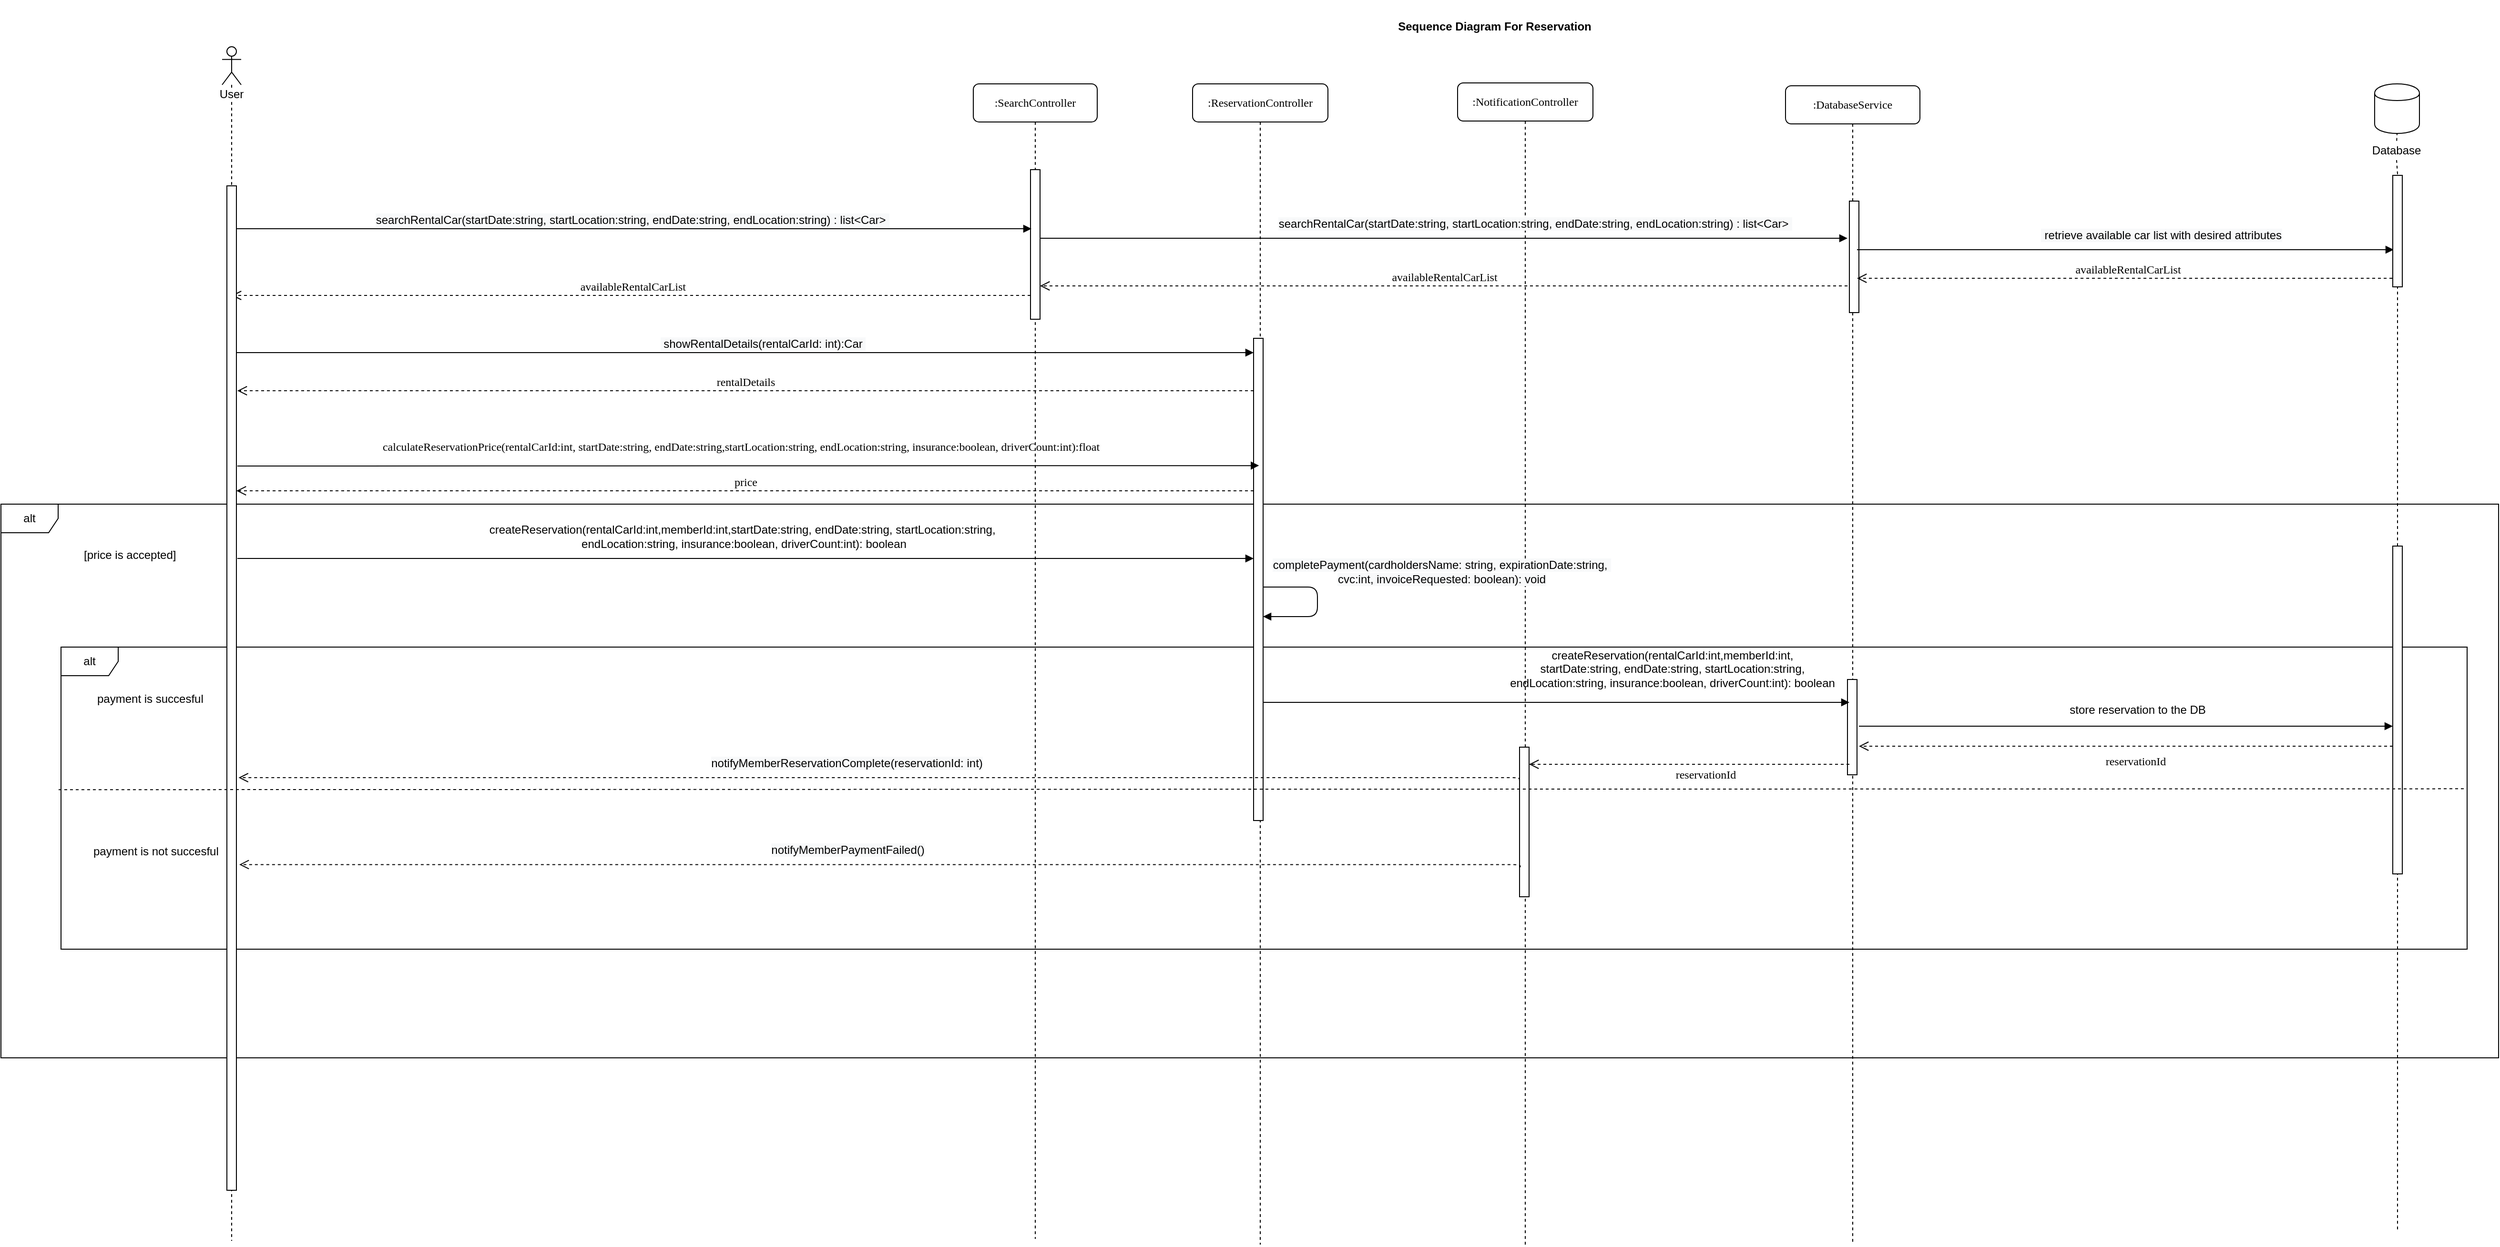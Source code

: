 <mxfile version="13.1.14" type="google"><diagram name="Page-1" id="13e1069c-82ec-6db2-03f1-153e76fe0fe0"><mxGraphModel dx="2343" dy="1233" grid="0" gridSize="10" guides="0" tooltips="1" connect="1" arrows="1" fold="1" page="0" pageScale="1" pageWidth="1100" pageHeight="850" background="#ffffff" math="0" shadow="0"><root><mxCell id="0"/><mxCell id="1" parent="0"/><mxCell id="2mEJihvLGWSnD44SEvs8-29" value="alt" style="shape=umlFrame;whiteSpace=wrap;html=1;" parent="1" vertex="1"><mxGeometry x="-790" y="469" width="2620" height="581" as="geometry"/></mxCell><mxCell id="2mEJihvLGWSnD44SEvs8-39" value="alt" style="shape=umlFrame;whiteSpace=wrap;html=1;" parent="1" vertex="1"><mxGeometry x="-727" y="619" width="2524" height="317" as="geometry"/></mxCell><mxCell id="2mEJihvLGWSnD44SEvs8-24" value=":NotificationController" style="shape=umlLifeline;perimeter=lifelinePerimeter;whiteSpace=wrap;html=1;container=1;collapsible=0;recursiveResize=0;outlineConnect=0;rounded=1;shadow=0;comic=0;labelBackgroundColor=none;strokeWidth=1;fontFamily=Verdana;fontSize=12;align=center;" parent="1" vertex="1"><mxGeometry x="738" y="27" width="142" height="1220" as="geometry"/></mxCell><mxCell id="2mEJihvLGWSnD44SEvs8-49" value="" style="html=1;points=[];perimeter=orthogonalPerimeter;rounded=0;shadow=0;comic=0;labelBackgroundColor=none;strokeColor=#000000;strokeWidth=1;fillColor=#FFFFFF;fontFamily=Verdana;fontSize=12;fontColor=#000000;align=center;" parent="2mEJihvLGWSnD44SEvs8-24" vertex="1"><mxGeometry x="65" y="697" width="10" height="157" as="geometry"/></mxCell><mxCell id="7baba1c4bc27f4b0-2" value=":SearchController" style="shape=umlLifeline;perimeter=lifelinePerimeter;whiteSpace=wrap;html=1;container=1;collapsible=0;recursiveResize=0;outlineConnect=0;rounded=1;shadow=0;comic=0;labelBackgroundColor=none;strokeWidth=1;fontFamily=Verdana;fontSize=12;align=center;" parent="1" vertex="1"><mxGeometry x="230" y="28" width="130" height="1212" as="geometry"/></mxCell><mxCell id="7baba1c4bc27f4b0-10" value="" style="html=1;points=[];perimeter=orthogonalPerimeter;rounded=0;shadow=0;comic=0;labelBackgroundColor=none;strokeWidth=1;fontFamily=Verdana;fontSize=12;align=center;" parent="7baba1c4bc27f4b0-2" vertex="1"><mxGeometry x="60" y="90" width="10" height="157" as="geometry"/></mxCell><mxCell id="7baba1c4bc27f4b0-4" value=":ReservationController" style="shape=umlLifeline;perimeter=lifelinePerimeter;whiteSpace=wrap;html=1;container=1;collapsible=0;recursiveResize=0;outlineConnect=0;rounded=1;shadow=0;comic=0;labelBackgroundColor=none;strokeWidth=1;fontFamily=Verdana;fontSize=12;align=center;" parent="1" vertex="1"><mxGeometry x="460" y="28" width="142" height="1218" as="geometry"/></mxCell><mxCell id="7baba1c4bc27f4b0-13" value="" style="html=1;points=[];perimeter=orthogonalPerimeter;rounded=0;shadow=0;comic=0;labelBackgroundColor=none;strokeWidth=1;fontFamily=Verdana;fontSize=12;align=center;" parent="7baba1c4bc27f4b0-4" vertex="1"><mxGeometry x="64" y="267" width="10" height="506" as="geometry"/></mxCell><mxCell id="2mEJihvLGWSnD44SEvs8-37" value="" style="endArrow=block;endFill=1;endSize=6;html=1;" parent="7baba1c4bc27f4b0-4" source="7baba1c4bc27f4b0-13" target="7baba1c4bc27f4b0-13" edge="1"><mxGeometry width="100" relative="1" as="geometry"><mxPoint x="76" y="547" as="sourcePoint"/><mxPoint x="184" y="552" as="targetPoint"/><Array as="points"><mxPoint x="131" y="528"/><mxPoint x="131" y="559"/></Array></mxGeometry></mxCell><mxCell id="2mEJihvLGWSnD44SEvs8-38" value="&lt;span style=&quot;font-size: 12px ; text-align: left ; background-color: rgb(248 , 249 , 250)&quot;&gt;completePayment(cardholdersName: string,&amp;nbsp;expirationDate:string,&amp;nbsp;&lt;/span&gt;&lt;br style=&quot;padding: 0px ; margin: 0px ; font-size: 12px ; text-align: left ; background-color: rgb(248 , 249 , 250)&quot;&gt;&lt;span style=&quot;font-size: 12px ; text-align: left ; background-color: rgb(248 , 249 , 250)&quot;&gt;cvc:int, invoiceRequested: boolean): void&lt;/span&gt;" style="edgeLabel;html=1;align=center;verticalAlign=middle;resizable=0;points=[];" parent="2mEJihvLGWSnD44SEvs8-37" vertex="1" connectable="0"><mxGeometry x="-0.237" y="-12" relative="1" as="geometry"><mxPoint x="131" y="-28" as="offset"/></mxGeometry></mxCell><mxCell id="7baba1c4bc27f4b0-5" value=":DatabaseService" style="shape=umlLifeline;perimeter=lifelinePerimeter;whiteSpace=wrap;html=1;container=1;collapsible=0;recursiveResize=0;outlineConnect=0;rounded=1;shadow=0;comic=0;labelBackgroundColor=none;strokeWidth=1;fontFamily=Verdana;fontSize=12;align=center;" parent="1" vertex="1"><mxGeometry x="1082" y="30" width="141" height="1215" as="geometry"/></mxCell><mxCell id="2mEJihvLGWSnD44SEvs8-47" value="" style="html=1;points=[];perimeter=orthogonalPerimeter;rounded=0;shadow=0;comic=0;labelBackgroundColor=none;strokeColor=#000000;strokeWidth=1;fillColor=#FFFFFF;fontFamily=Verdana;fontSize=12;fontColor=#000000;align=center;" parent="7baba1c4bc27f4b0-5" vertex="1"><mxGeometry x="67" y="121" width="10" height="117" as="geometry"/></mxCell><mxCell id="2mEJihvLGWSnD44SEvs8-48" value="" style="html=1;points=[];perimeter=orthogonalPerimeter;rounded=0;shadow=0;comic=0;labelBackgroundColor=none;strokeColor=#000000;strokeWidth=1;fillColor=#FFFFFF;fontFamily=Verdana;fontSize=12;fontColor=#000000;align=center;" parent="7baba1c4bc27f4b0-5" vertex="1"><mxGeometry x="65" y="623" width="10" height="100" as="geometry"/></mxCell><mxCell id="7baba1c4bc27f4b0-17" value="&lt;span style=&quot;font-family: &amp;#34;helvetica&amp;#34; ; text-align: left&quot;&gt;createReservation(rentalCarId:int,memberId:int,startDate:string, endDate:string, startLocation:string,&amp;nbsp;&lt;/span&gt;&lt;br style=&quot;padding: 0px ; margin: 0px ; font-family: &amp;#34;helvetica&amp;#34; ; text-align: left&quot;&gt;&lt;span style=&quot;font-family: &amp;#34;helvetica&amp;#34; ; text-align: left&quot;&gt;endLocation:string, insurance:boolean, driverCount:int): boolean&lt;/span&gt;" style="html=1;verticalAlign=bottom;endArrow=block;labelBackgroundColor=none;fontFamily=Verdana;fontSize=12;edgeStyle=elbowEdgeStyle;elbow=vertical;" parent="1" target="7baba1c4bc27f4b0-13" edge="1"><mxGeometry x="-0.004" y="6" relative="1" as="geometry"><mxPoint x="-542" y="526" as="sourcePoint"/><Array as="points"><mxPoint x="499" y="526"/><mxPoint x="515" y="526"/><mxPoint x="18" y="523"/><mxPoint x="-469" y="441"/><mxPoint x="387.5" y="493"/><mxPoint x="417.5" y="463"/><mxPoint x="497.5" y="443"/><mxPoint x="447.5" y="323"/></Array><mxPoint x="497" y="526" as="targetPoint"/><mxPoint as="offset"/></mxGeometry></mxCell><mxCell id="7baba1c4bc27f4b0-20" value="&lt;span style=&quot;font-family: &amp;#34;helvetica&amp;#34; ; text-align: left ; background-color: rgb(248 , 249 , 250)&quot;&gt;searchRentalCar(startDate:string, startLocation:string, endDate:string,&amp;nbsp;&lt;/span&gt;&lt;span style=&quot;font-family: &amp;#34;helvetica&amp;#34; ; text-align: left ; background-color: rgb(248 , 249 , 250)&quot;&gt;endLocation:string) : list&amp;lt;Car&amp;gt;&amp;nbsp;&lt;/span&gt;" style="html=1;verticalAlign=bottom;endArrow=block;labelBackgroundColor=none;fontFamily=Verdana;fontSize=12;edgeStyle=elbowEdgeStyle;elbow=vertical;" parent="1" source="7baba1c4bc27f4b0-10" edge="1"><mxGeometry x="0.226" y="6" relative="1" as="geometry"><mxPoint x="650" y="230" as="sourcePoint"/><mxPoint x="1147" y="190" as="targetPoint"/><Array as="points"><mxPoint x="350" y="190"/><mxPoint x="760" y="200"/><mxPoint x="690" y="185"/></Array><mxPoint as="offset"/></mxGeometry></mxCell><mxCell id="7baba1c4bc27f4b0-21" value="&lt;span style=&quot;font-family: &amp;#34;helvetica&amp;#34; ; text-align: left&quot;&gt;&amp;nbsp;&lt;/span&gt;availableRentalCarList" style="html=1;verticalAlign=bottom;endArrow=open;dashed=1;endSize=8;labelBackgroundColor=none;fontFamily=Verdana;fontSize=12;edgeStyle=elbowEdgeStyle;elbow=vertical;" parent="1" source="7baba1c4bc27f4b0-10" target="Q7UwtsliU7LenJTDQlE5-2" edge="1"><mxGeometry relative="1" as="geometry"><mxPoint x="154" y="213.88" as="targetPoint"/><Array as="points"><mxPoint x="230" y="250"/><mxPoint x="240" y="240"/><mxPoint x="190" y="214"/><mxPoint x="230" y="197"/><mxPoint x="700" y="260"/></Array><mxPoint x="230" y="214" as="sourcePoint"/></mxGeometry></mxCell><mxCell id="7baba1c4bc27f4b0-26" value="&lt;span style=&quot;font-family: &amp;#34;helvetica&amp;#34; ; text-align: left ; background-color: rgb(248 , 249 , 250)&quot;&gt;&amp;nbsp;retrieve available car list with desired attributes&lt;/span&gt;" style="html=1;verticalAlign=bottom;endArrow=block;labelBackgroundColor=none;fontFamily=Verdana;fontSize=12;" parent="1" edge="1"><mxGeometry x="0.133" y="6" relative="1" as="geometry"><mxPoint x="1157" y="202" as="sourcePoint"/><Array as="points"><mxPoint x="1172" y="202"/></Array><mxPoint x="1720" y="202" as="targetPoint"/><mxPoint as="offset"/></mxGeometry></mxCell><mxCell id="7baba1c4bc27f4b0-30" value="availableRentalCarList" style="html=1;verticalAlign=bottom;endArrow=open;dashed=1;endSize=8;labelBackgroundColor=none;fontFamily=Verdana;fontSize=12;edgeStyle=elbowEdgeStyle;elbow=vertical;" parent="1" edge="1"><mxGeometry relative="1" as="geometry"><mxPoint x="1157" y="232" as="targetPoint"/><Array as="points"><mxPoint x="1232" y="232"/><mxPoint x="1172" y="223"/></Array><mxPoint x="1724.5" y="232" as="sourcePoint"/></mxGeometry></mxCell><mxCell id="7baba1c4bc27f4b0-11" value="&lt;span style=&quot;font-family: &amp;#34;helvetica&amp;#34; ; text-align: left ; background-color: rgb(248 , 249 , 250)&quot;&gt;searchRentalCar(startDate:string, startLocation:string, endDate:string,&amp;nbsp;&lt;/span&gt;&lt;span style=&quot;font-family: &amp;#34;helvetica&amp;#34; ; text-align: left ; background-color: rgb(248 , 249 , 250)&quot;&gt;endLocation:string) : list&amp;lt;Car&amp;gt;&amp;nbsp;&lt;/span&gt;" style="html=1;verticalAlign=bottom;endArrow=block;labelBackgroundColor=none;fontFamily=Verdana;fontSize=12;edgeStyle=elbowEdgeStyle;elbow=vertical;" parent="1" source="Q7UwtsliU7LenJTDQlE5-2" edge="1"><mxGeometry relative="1" as="geometry"><mxPoint x="155" y="180" as="sourcePoint"/><mxPoint x="291" y="180" as="targetPoint"/><Array as="points"><mxPoint x="240" y="180"/></Array></mxGeometry></mxCell><mxCell id="7baba1c4bc27f4b0-14" value="&lt;span style=&quot;font-family: &amp;#34;helvetica&amp;#34; ; text-align: left ; background-color: rgb(248 , 249 , 250)&quot;&gt;&lt;br&gt;&amp;nbsp;showRentalDetails(rentalCarId: int):Car&amp;nbsp;&lt;/span&gt;" style="html=1;verticalAlign=bottom;endArrow=block;labelBackgroundColor=none;fontFamily=Verdana;fontSize=12;edgeStyle=elbowEdgeStyle;elbow=vertical;" parent="1" source="Q7UwtsliU7LenJTDQlE5-2" target="7baba1c4bc27f4b0-13" edge="1"><mxGeometry x="0.13" y="-50" relative="1" as="geometry"><mxPoint x="155" y="200" as="sourcePoint"/><Array as="points"><mxPoint x="330" y="310"/><mxPoint x="190" y="260"/><mxPoint x="380" y="240"/></Array><mxPoint x="-49" y="-50" as="offset"/></mxGeometry></mxCell><mxCell id="Q7UwtsliU7LenJTDQlE5-2" value="User" style="shape=umlLifeline;participant=umlActor;perimeter=lifelinePerimeter;whiteSpace=wrap;html=1;container=1;collapsible=0;recursiveResize=0;verticalAlign=top;spacingTop=36;labelBackgroundColor=#ffffff;outlineConnect=0;" parent="1" vertex="1"><mxGeometry x="-558" y="-11" width="20" height="1253" as="geometry"/></mxCell><mxCell id="7baba1c4bc27f4b0-22" value="" style="html=1;points=[];perimeter=orthogonalPerimeter;rounded=0;shadow=0;comic=0;labelBackgroundColor=none;strokeWidth=1;fontFamily=Verdana;fontSize=12;align=center;" parent="Q7UwtsliU7LenJTDQlE5-2" vertex="1"><mxGeometry x="5" y="146" width="10" height="1054" as="geometry"/></mxCell><mxCell id="Q7UwtsliU7LenJTDQlE5-5" value="availableRentalCarList" style="html=1;verticalAlign=bottom;endArrow=open;dashed=1;endSize=8;labelBackgroundColor=none;fontFamily=Verdana;fontSize=12;edgeStyle=elbowEdgeStyle;elbow=vertical;" parent="1" target="7baba1c4bc27f4b0-10" edge="1"><mxGeometry relative="1" as="geometry"><mxPoint x="620" y="231" as="targetPoint"/><Array as="points"><mxPoint x="680" y="240"/><mxPoint x="695" y="231"/></Array><mxPoint x="1147" y="240" as="sourcePoint"/></mxGeometry></mxCell><mxCell id="Q7UwtsliU7LenJTDQlE5-6" value="rentalDetails" style="html=1;verticalAlign=bottom;endArrow=open;dashed=1;endSize=8;labelBackgroundColor=none;fontFamily=Verdana;fontSize=12;" parent="1" source="7baba1c4bc27f4b0-13" edge="1"><mxGeometry relative="1" as="geometry"><mxPoint x="-542" y="350" as="targetPoint"/><mxPoint x="444" y="335" as="sourcePoint"/><Array as="points"><mxPoint x="420" y="350"/><mxPoint x="390" y="350"/><mxPoint x="350" y="350"/><mxPoint x="320" y="350"/><mxPoint x="190" y="350"/></Array></mxGeometry></mxCell><mxCell id="Q7UwtsliU7LenJTDQlE5-14" value="reservationId" style="html=1;verticalAlign=bottom;endArrow=open;dashed=1;endSize=8;labelBackgroundColor=none;fontFamily=Verdana;fontSize=12;edgeStyle=elbowEdgeStyle;elbow=vertical;" parent="1" edge="1"><mxGeometry x="-0.035" y="22" relative="1" as="geometry"><mxPoint x="813" y="742" as="targetPoint"/><Array as="points"><mxPoint x="989" y="742"/><mxPoint x="850" y="809"/><mxPoint x="970" y="579"/><mxPoint x="672.5" y="730"/><mxPoint x="687.5" y="701"/></Array><mxPoint x="1149" y="742" as="sourcePoint"/><mxPoint x="11" y="-2" as="offset"/></mxGeometry></mxCell><mxCell id="Q7UwtsliU7LenJTDQlE5-15" value="&lt;span style=&quot;font-family: &amp;#34;helvetica&amp;#34; ; text-align: left ; background-color: rgb(248 , 249 , 250)&quot;&gt;notifyMemberReservationComplete(reservationId: int)&lt;/span&gt;" style="html=1;verticalAlign=bottom;endArrow=open;dashed=1;endSize=8;labelBackgroundColor=none;fontFamily=Verdana;fontSize=12;edgeStyle=elbowEdgeStyle;elbow=vertical;entryX=1.224;entryY=0.589;entryDx=0;entryDy=0;entryPerimeter=0;exitX=-0.009;exitY=0.222;exitDx=0;exitDy=0;exitPerimeter=0;" parent="1" source="2mEJihvLGWSnD44SEvs8-49" target="7baba1c4bc27f4b0-22" edge="1"><mxGeometry x="0.052" y="-6" relative="1" as="geometry"><mxPoint x="-297" y="709" as="targetPoint"/><Array as="points"><mxPoint x="386" y="756"/><mxPoint x="241" y="709"/><mxPoint x="276" y="500"/><mxPoint x="589" y="631"/></Array><mxPoint x="806" y="756" as="sourcePoint"/><mxPoint as="offset"/></mxGeometry></mxCell><mxCell id="Q7UwtsliU7LenJTDQlE5-16" value="&lt;span style=&quot;font-family: &amp;#34;helvetica&amp;#34;&quot;&gt;store reservation to the DB&lt;/span&gt;" style="html=1;verticalAlign=bottom;endArrow=block;labelBackgroundColor=none;fontFamily=Verdana;fontSize=12;edgeStyle=elbowEdgeStyle;elbow=vertical;" parent="1" target="2mEJihvLGWSnD44SEvs8-12" edge="1"><mxGeometry x="0.043" y="8" relative="1" as="geometry"><mxPoint x="1159" y="702" as="sourcePoint"/><Array as="points"><mxPoint x="1442" y="702"/><mxPoint x="1405" y="729"/><mxPoint x="1362" y="548"/><mxPoint x="1390" y="535"/><mxPoint x="1324" y="692"/><mxPoint x="1459" y="682"/><mxPoint x="1489" y="652"/><mxPoint x="1569" y="632"/><mxPoint x="1519" y="512"/></Array><mxPoint x="1717" y="692" as="targetPoint"/><mxPoint as="offset"/></mxGeometry></mxCell><mxCell id="Q7UwtsliU7LenJTDQlE5-17" value="reservationId" style="html=1;verticalAlign=bottom;endArrow=open;dashed=1;endSize=8;labelBackgroundColor=none;fontFamily=Verdana;fontSize=12;edgeStyle=elbowEdgeStyle;elbow=vertical;" parent="1" source="2mEJihvLGWSnD44SEvs8-12" edge="1"><mxGeometry y="27" relative="1" as="geometry"><mxPoint x="1159" y="723" as="targetPoint"/><Array as="points"><mxPoint x="1438" y="723"/><mxPoint x="1431" y="768"/><mxPoint x="1425" y="559"/><mxPoint x="1244.5" y="717"/><mxPoint x="1324.5" y="732"/><mxPoint x="1014.5" y="722"/><mxPoint x="1029.5" y="713"/></Array><mxPoint x="1712.5" y="717" as="sourcePoint"/><mxPoint x="10" y="-2" as="offset"/></mxGeometry></mxCell><mxCell id="2mEJihvLGWSnD44SEvs8-2" value="&lt;b&gt;Sequence Diagram For Reservation&lt;/b&gt;" style="text;html=1;strokeColor=none;fillColor=none;align=center;verticalAlign=middle;whiteSpace=wrap;rounded=0;" parent="1" vertex="1"><mxGeometry x="558" y="-60" width="438" height="55" as="geometry"/></mxCell><mxCell id="2mEJihvLGWSnD44SEvs8-3" value="" style="shape=cylinder;whiteSpace=wrap;html=1;boundedLbl=1;backgroundOutline=1;" parent="1" vertex="1"><mxGeometry x="1700" y="28" width="47" height="52" as="geometry"/></mxCell><mxCell id="2mEJihvLGWSnD44SEvs8-9" value="" style="endArrow=none;dashed=1;html=1;entryX=0.5;entryY=1;entryDx=0;entryDy=0;exitX=0.503;exitY=-0.01;exitDx=0;exitDy=0;exitPerimeter=0;" parent="1" source="2mEJihvLGWSnD44SEvs8-14" target="2mEJihvLGWSnD44SEvs8-3" edge="1"><mxGeometry width="50" height="50" relative="1" as="geometry"><mxPoint x="1760" y="122" as="sourcePoint"/><mxPoint x="1389" y="231" as="targetPoint"/></mxGeometry></mxCell><mxCell id="2mEJihvLGWSnD44SEvs8-10" value="" style="html=1;points=[];perimeter=orthogonalPerimeter;rounded=0;shadow=0;comic=0;labelBackgroundColor=none;strokeColor=#000000;strokeWidth=1;fillColor=#FFFFFF;fontFamily=Verdana;fontSize=12;fontColor=#000000;align=center;" parent="1" vertex="1"><mxGeometry x="1719" y="124" width="10" height="117" as="geometry"/></mxCell><mxCell id="2mEJihvLGWSnD44SEvs8-11" value="" style="endArrow=none;dashed=1;html=1;entryX=0.5;entryY=1;entryDx=0;entryDy=0;" parent="1" source="2mEJihvLGWSnD44SEvs8-12" target="2mEJihvLGWSnD44SEvs8-10" edge="1"><mxGeometry width="50" height="50" relative="1" as="geometry"><mxPoint x="1724" y="863" as="sourcePoint"/><mxPoint x="1725.5" y="128" as="targetPoint"/></mxGeometry></mxCell><mxCell id="2mEJihvLGWSnD44SEvs8-14" value="Database" style="text;html=1;strokeColor=none;fillColor=none;align=center;verticalAlign=middle;whiteSpace=wrap;rounded=0;" parent="1" vertex="1"><mxGeometry x="1703" y="88" width="40" height="20" as="geometry"/></mxCell><mxCell id="2mEJihvLGWSnD44SEvs8-22" value="" style="endArrow=none;dashed=1;html=1;entryX=0.5;entryY=1;entryDx=0;entryDy=0;exitX=0.503;exitY=-0.01;exitDx=0;exitDy=0;exitPerimeter=0;" parent="1" source="2mEJihvLGWSnD44SEvs8-10" target="2mEJihvLGWSnD44SEvs8-14" edge="1"><mxGeometry width="50" height="50" relative="1" as="geometry"><mxPoint x="1724.03" y="122.83" as="sourcePoint"/><mxPoint x="1723.5" y="79" as="targetPoint"/></mxGeometry></mxCell><mxCell id="2mEJihvLGWSnD44SEvs8-27" value="calculateReservationPrice(rentalCarId:int, startDate:string, endDate:string,startLocation:string, endLocation:string, insurance:boolean, driverCount:int):float&lt;div style=&quot;padding: 0px ; margin: 0px&quot;&gt;&lt;br style=&quot;padding: 0px ; margin: 0px ; font-family: &amp;#34;helvetica&amp;#34; ; text-align: left ; background-color: rgb(248 , 249 , 250)&quot;&gt;&lt;/div&gt;" style="html=1;verticalAlign=bottom;endArrow=block;labelBackgroundColor=none;fontFamily=Verdana;fontSize=12;edgeStyle=elbowEdgeStyle;elbow=vertical;entryX=-0.35;entryY=0.907;entryDx=0;entryDy=0;entryPerimeter=0;" parent="1" edge="1"><mxGeometry x="1" y="-544" relative="1" as="geometry"><mxPoint x="-542" y="429" as="sourcePoint"/><Array as="points"><mxPoint x="27.17" y="428.56"/><mxPoint x="-459.83" y="346.56"/><mxPoint x="396.67" y="398.56"/><mxPoint x="426.67" y="368.56"/><mxPoint x="506.67" y="348.56"/><mxPoint x="456.67" y="228.56"/></Array><mxPoint x="529.67" y="428.66" as="targetPoint"/><mxPoint y="5" as="offset"/></mxGeometry></mxCell><mxCell id="2mEJihvLGWSnD44SEvs8-28" value="price" style="html=1;verticalAlign=bottom;endArrow=open;dashed=1;endSize=8;labelBackgroundColor=none;fontFamily=Verdana;fontSize=12;" parent="1" source="7baba1c4bc27f4b0-13" target="7baba1c4bc27f4b0-22" edge="1"><mxGeometry relative="1" as="geometry"><mxPoint x="-540" y="455" as="targetPoint"/><mxPoint x="519.33" y="455" as="sourcePoint"/><Array as="points"><mxPoint x="415.33" y="455"/><mxPoint x="385.33" y="455"/><mxPoint x="345.33" y="455"/><mxPoint x="315.33" y="455"/><mxPoint x="185.33" y="455"/></Array></mxGeometry></mxCell><mxCell id="2mEJihvLGWSnD44SEvs8-31" value="[price is accepted]" style="text;strokeColor=none;fillColor=none;align=left;verticalAlign=middle;spacingTop=-1;spacingLeft=4;spacingRight=4;rotatable=0;labelPosition=right;points=[];portConstraint=eastwest;" parent="1" vertex="1"><mxGeometry x="-729" y="515" width="20" height="14" as="geometry"/></mxCell><mxCell id="2mEJihvLGWSnD44SEvs8-12" value="" style="html=1;points=[];perimeter=orthogonalPerimeter;rounded=0;shadow=0;comic=0;labelBackgroundColor=none;strokeColor=#000000;strokeWidth=1;fillColor=#FFFFFF;fontFamily=Verdana;fontSize=12;fontColor=#000000;align=center;" parent="1" vertex="1"><mxGeometry x="1719" y="513" width="10" height="344" as="geometry"/></mxCell><mxCell id="2mEJihvLGWSnD44SEvs8-32" value="" style="endArrow=none;dashed=1;html=1;entryX=0.5;entryY=1;entryDx=0;entryDy=0;" parent="1" target="2mEJihvLGWSnD44SEvs8-12" edge="1"><mxGeometry width="50" height="50" relative="1" as="geometry"><mxPoint x="1724" y="1230" as="sourcePoint"/><mxPoint x="1724" y="241" as="targetPoint"/></mxGeometry></mxCell><mxCell id="2mEJihvLGWSnD44SEvs8-40" value="payment is succesful" style="text;strokeColor=none;fillColor=none;align=left;verticalAlign=middle;spacingTop=-1;spacingLeft=4;spacingRight=4;rotatable=0;labelPosition=right;points=[];portConstraint=eastwest;" parent="1" vertex="1"><mxGeometry x="-715" y="666" width="20" height="14" as="geometry"/></mxCell><mxCell id="Q7UwtsliU7LenJTDQlE5-8" value="&lt;span style=&quot;font-family: &amp;#34;helvetica&amp;#34; ; text-align: left&quot;&gt;createReservation(rentalCarId:int,&lt;/span&gt;&lt;span style=&quot;font-family: &amp;#34;helvetica&amp;#34; ; text-align: left&quot;&gt;memberId:int,&lt;/span&gt;&lt;span style=&quot;font-family: &amp;#34;helvetica&amp;#34; ; text-align: left&quot;&gt;&lt;br&gt;&amp;nbsp;startDate:string, endDate:string, startLocation:string,&amp;nbsp;&lt;/span&gt;&lt;br style=&quot;padding: 0px ; margin: 0px ; font-family: &amp;#34;helvetica&amp;#34; ; text-align: left&quot;&gt;&lt;span style=&quot;font-family: &amp;#34;helvetica&amp;#34; ; text-align: left&quot;&gt;endLocation:string, insurance:boolean, driverCount:int): boolean&lt;/span&gt;" style="html=1;verticalAlign=bottom;endArrow=block;labelBackgroundColor=none;fontFamily=Verdana;fontSize=12;edgeStyle=elbowEdgeStyle;elbow=vertical;" parent="1" source="7baba1c4bc27f4b0-13" edge="1"><mxGeometry x="0.398" y="11" relative="1" as="geometry"><mxPoint x="531" y="536" as="sourcePoint"/><Array as="points"><mxPoint x="899" y="677"/><mxPoint x="800" y="680"/><mxPoint x="702.5" y="680"/><mxPoint x="837.5" y="670"/><mxPoint x="867.5" y="640"/><mxPoint x="947.5" y="620"/><mxPoint x="897.5" y="500"/></Array><mxPoint x="1149" y="677" as="targetPoint"/><mxPoint x="-1" as="offset"/></mxGeometry></mxCell><mxCell id="2mEJihvLGWSnD44SEvs8-45" value="" style="endArrow=none;dashed=1;html=1;exitX=-0.001;exitY=0.472;exitDx=0;exitDy=0;exitPerimeter=0;entryX=1;entryY=0.469;entryDx=0;entryDy=0;entryPerimeter=0;" parent="1" source="2mEJihvLGWSnD44SEvs8-39" target="2mEJihvLGWSnD44SEvs8-39" edge="1"><mxGeometry width="50" height="50" relative="1" as="geometry"><mxPoint x="-690" y="848" as="sourcePoint"/><mxPoint x="-640" y="798" as="targetPoint"/></mxGeometry></mxCell><mxCell id="BLseE-NgD3KKn2Tc_RfQ-27" value="&lt;span style=&quot;font-family: &amp;#34;helvetica&amp;#34; ; text-align: left ; background-color: rgb(248 , 249 , 250)&quot;&gt;notifyMemberPaymentFailed()&lt;/span&gt;" style="html=1;verticalAlign=bottom;endArrow=open;dashed=1;endSize=8;labelBackgroundColor=none;fontFamily=Verdana;fontSize=12;edgeStyle=elbowEdgeStyle;elbow=vertical;entryX=1.224;entryY=0.589;entryDx=0;entryDy=0;entryPerimeter=0;exitX=-0.009;exitY=0.222;exitDx=0;exitDy=0;exitPerimeter=0;" edge="1" parent="1"><mxGeometry x="0.052" y="-6" relative="1" as="geometry"><mxPoint x="-540.0" y="846.996" as="targetPoint"/><Array as="points"><mxPoint x="386.76" y="847.19"/><mxPoint x="241.76" y="800.19"/><mxPoint x="276.76" y="591.19"/><mxPoint x="589.76" y="722.19"/></Array><mxPoint x="803.67" y="850.044" as="sourcePoint"/><mxPoint as="offset"/></mxGeometry></mxCell><mxCell id="BLseE-NgD3KKn2Tc_RfQ-28" value="payment is not succesful" style="text;strokeColor=none;fillColor=none;align=left;verticalAlign=middle;spacingTop=-1;spacingLeft=4;spacingRight=4;rotatable=0;labelPosition=right;points=[];portConstraint=eastwest;" vertex="1" parent="1"><mxGeometry x="-719" y="826" width="20" height="14" as="geometry"/></mxCell></root></mxGraphModel></diagram></mxfile>